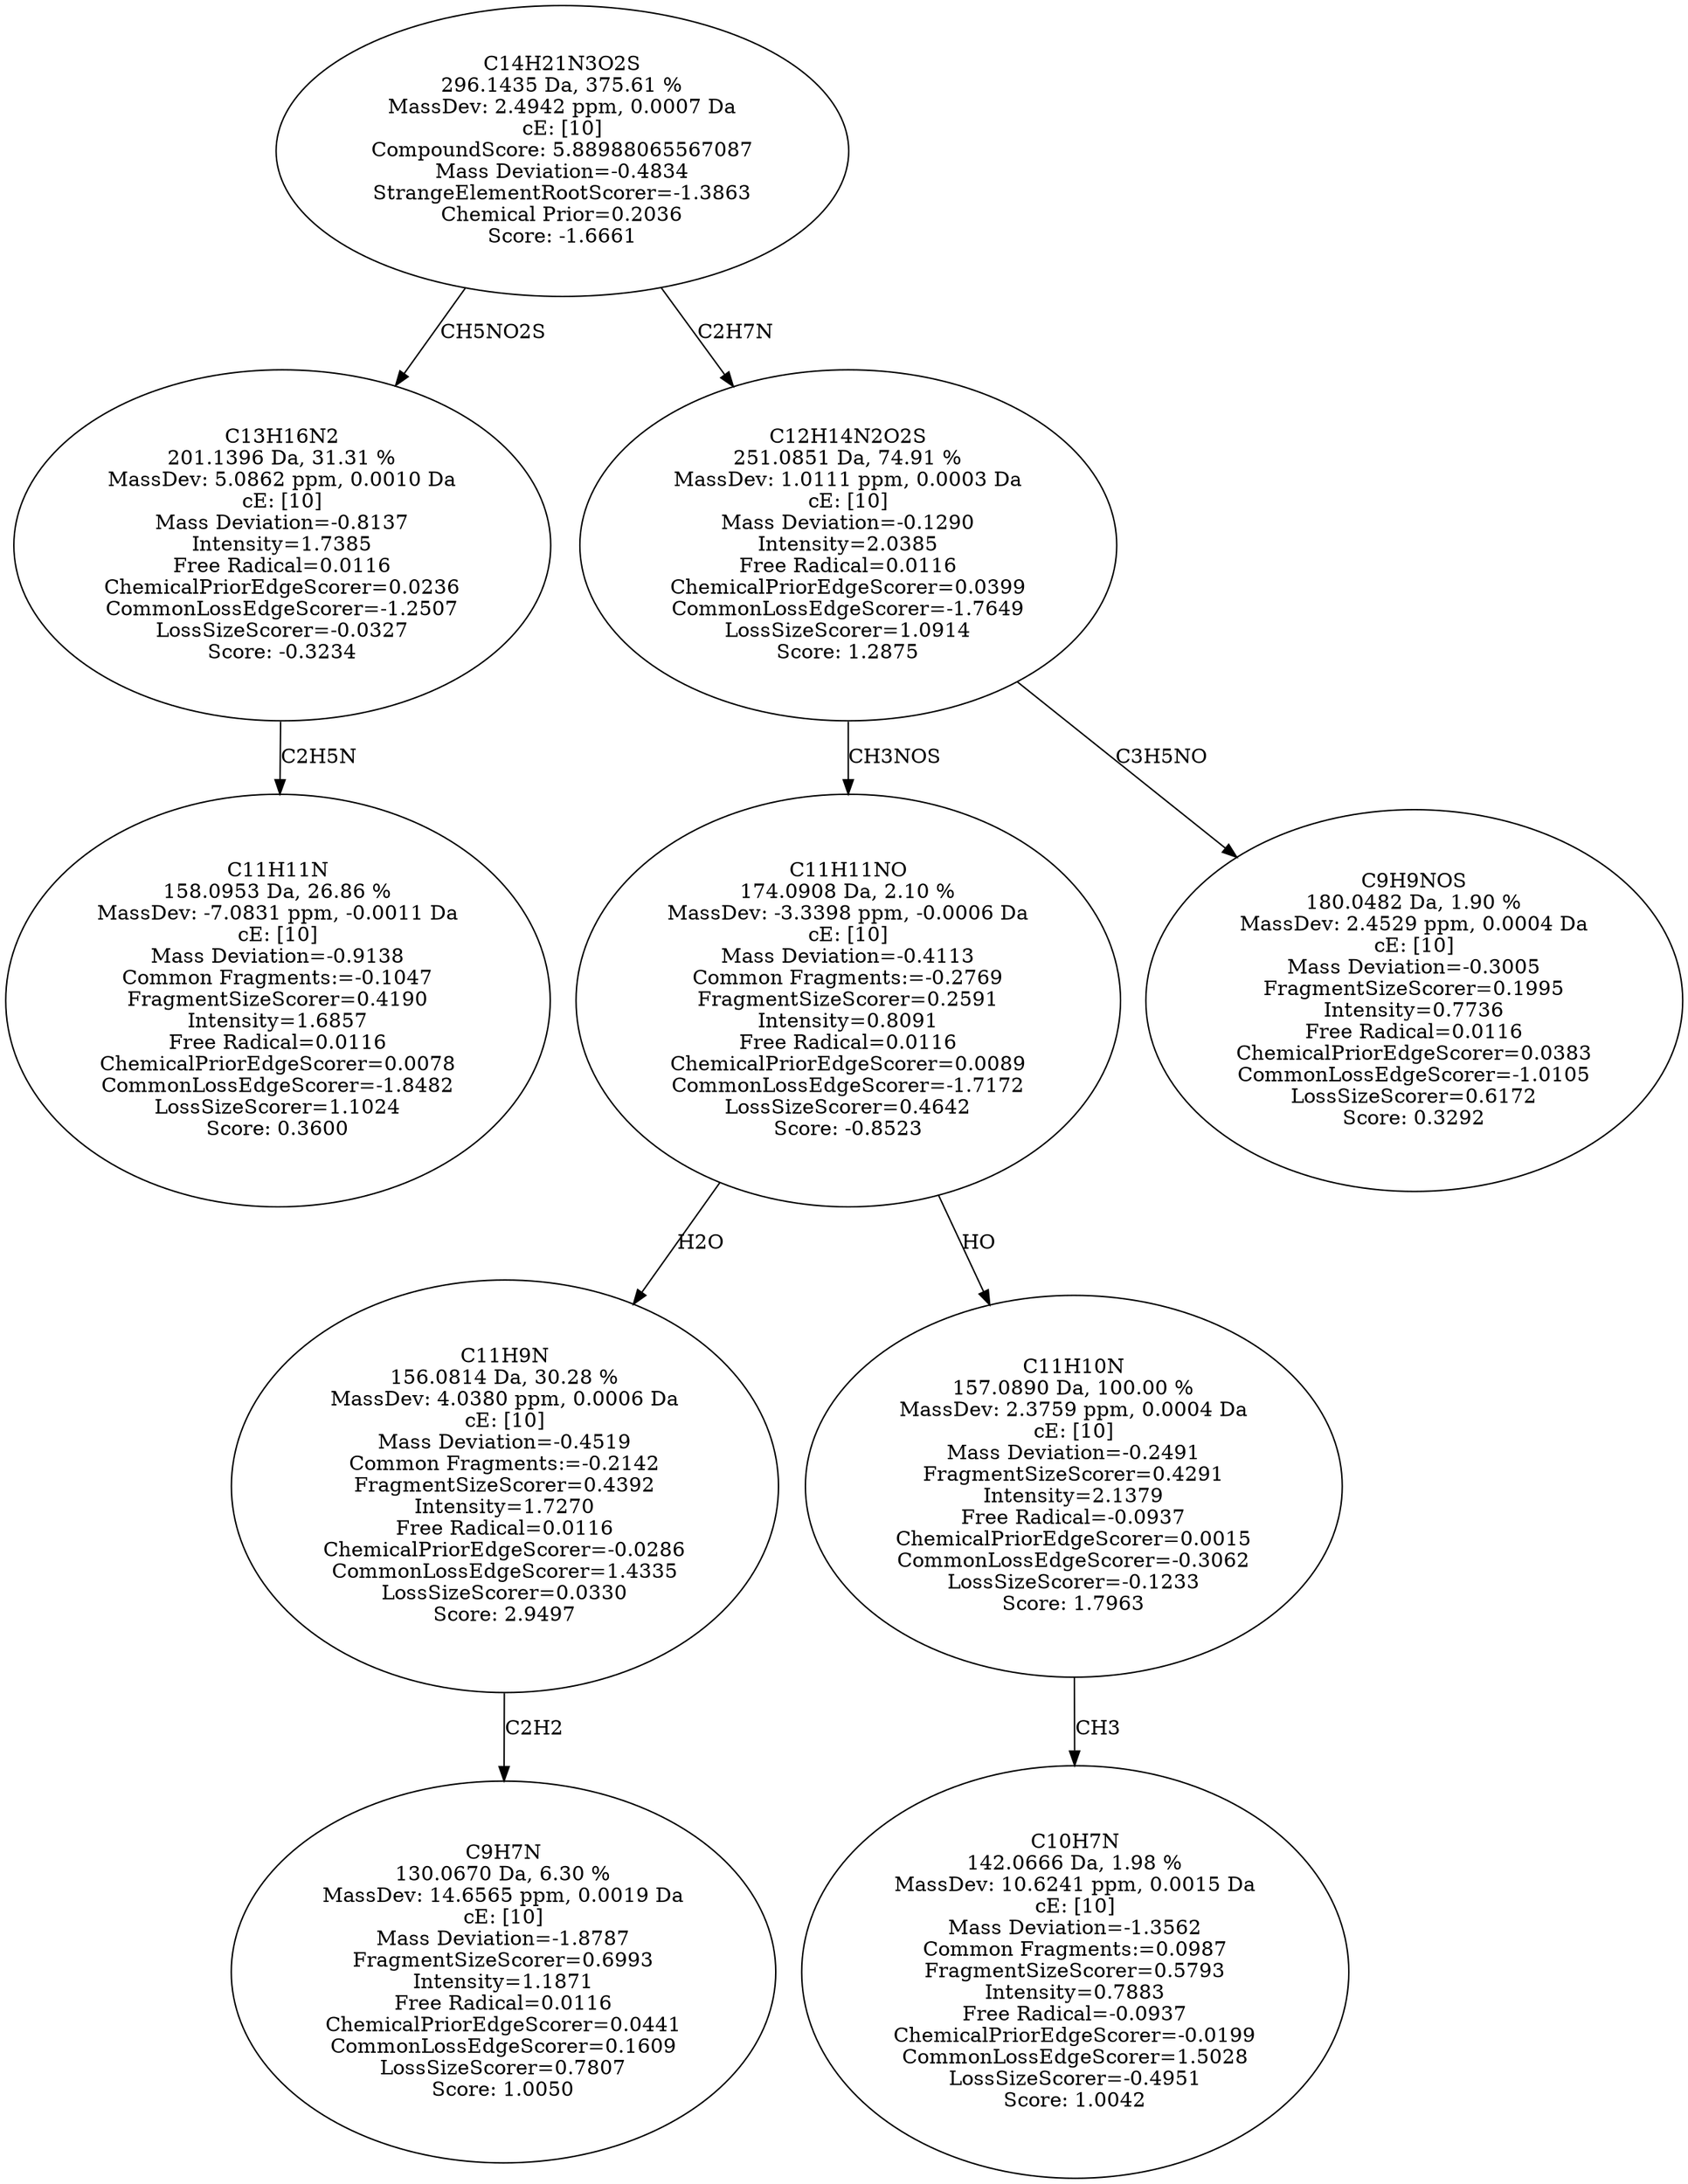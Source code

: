 strict digraph {
v1 [label="C11H11N\n158.0953 Da, 26.86 %\nMassDev: -7.0831 ppm, -0.0011 Da\ncE: [10]\nMass Deviation=-0.9138\nCommon Fragments:=-0.1047\nFragmentSizeScorer=0.4190\nIntensity=1.6857\nFree Radical=0.0116\nChemicalPriorEdgeScorer=0.0078\nCommonLossEdgeScorer=-1.8482\nLossSizeScorer=1.1024\nScore: 0.3600"];
v2 [label="C13H16N2\n201.1396 Da, 31.31 %\nMassDev: 5.0862 ppm, 0.0010 Da\ncE: [10]\nMass Deviation=-0.8137\nIntensity=1.7385\nFree Radical=0.0116\nChemicalPriorEdgeScorer=0.0236\nCommonLossEdgeScorer=-1.2507\nLossSizeScorer=-0.0327\nScore: -0.3234"];
v3 [label="C9H7N\n130.0670 Da, 6.30 %\nMassDev: 14.6565 ppm, 0.0019 Da\ncE: [10]\nMass Deviation=-1.8787\nFragmentSizeScorer=0.6993\nIntensity=1.1871\nFree Radical=0.0116\nChemicalPriorEdgeScorer=0.0441\nCommonLossEdgeScorer=0.1609\nLossSizeScorer=0.7807\nScore: 1.0050"];
v4 [label="C11H9N\n156.0814 Da, 30.28 %\nMassDev: 4.0380 ppm, 0.0006 Da\ncE: [10]\nMass Deviation=-0.4519\nCommon Fragments:=-0.2142\nFragmentSizeScorer=0.4392\nIntensity=1.7270\nFree Radical=0.0116\nChemicalPriorEdgeScorer=-0.0286\nCommonLossEdgeScorer=1.4335\nLossSizeScorer=0.0330\nScore: 2.9497"];
v5 [label="C10H7N\n142.0666 Da, 1.98 %\nMassDev: 10.6241 ppm, 0.0015 Da\ncE: [10]\nMass Deviation=-1.3562\nCommon Fragments:=0.0987\nFragmentSizeScorer=0.5793\nIntensity=0.7883\nFree Radical=-0.0937\nChemicalPriorEdgeScorer=-0.0199\nCommonLossEdgeScorer=1.5028\nLossSizeScorer=-0.4951\nScore: 1.0042"];
v6 [label="C11H10N\n157.0890 Da, 100.00 %\nMassDev: 2.3759 ppm, 0.0004 Da\ncE: [10]\nMass Deviation=-0.2491\nFragmentSizeScorer=0.4291\nIntensity=2.1379\nFree Radical=-0.0937\nChemicalPriorEdgeScorer=0.0015\nCommonLossEdgeScorer=-0.3062\nLossSizeScorer=-0.1233\nScore: 1.7963"];
v7 [label="C11H11NO\n174.0908 Da, 2.10 %\nMassDev: -3.3398 ppm, -0.0006 Da\ncE: [10]\nMass Deviation=-0.4113\nCommon Fragments:=-0.2769\nFragmentSizeScorer=0.2591\nIntensity=0.8091\nFree Radical=0.0116\nChemicalPriorEdgeScorer=0.0089\nCommonLossEdgeScorer=-1.7172\nLossSizeScorer=0.4642\nScore: -0.8523"];
v8 [label="C9H9NOS\n180.0482 Da, 1.90 %\nMassDev: 2.4529 ppm, 0.0004 Da\ncE: [10]\nMass Deviation=-0.3005\nFragmentSizeScorer=0.1995\nIntensity=0.7736\nFree Radical=0.0116\nChemicalPriorEdgeScorer=0.0383\nCommonLossEdgeScorer=-1.0105\nLossSizeScorer=0.6172\nScore: 0.3292"];
v9 [label="C12H14N2O2S\n251.0851 Da, 74.91 %\nMassDev: 1.0111 ppm, 0.0003 Da\ncE: [10]\nMass Deviation=-0.1290\nIntensity=2.0385\nFree Radical=0.0116\nChemicalPriorEdgeScorer=0.0399\nCommonLossEdgeScorer=-1.7649\nLossSizeScorer=1.0914\nScore: 1.2875"];
v10 [label="C14H21N3O2S\n296.1435 Da, 375.61 %\nMassDev: 2.4942 ppm, 0.0007 Da\ncE: [10]\nCompoundScore: 5.88988065567087\nMass Deviation=-0.4834\nStrangeElementRootScorer=-1.3863\nChemical Prior=0.2036\nScore: -1.6661"];
v2 -> v1 [label="C2H5N"];
v10 -> v2 [label="CH5NO2S"];
v4 -> v3 [label="C2H2"];
v7 -> v4 [label="H2O"];
v6 -> v5 [label="CH3"];
v7 -> v6 [label="HO"];
v9 -> v7 [label="CH3NOS"];
v9 -> v8 [label="C3H5NO"];
v10 -> v9 [label="C2H7N"];
}